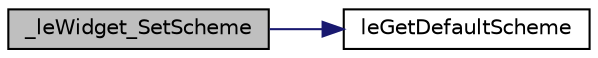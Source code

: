 digraph "_leWidget_SetScheme"
{
 // LATEX_PDF_SIZE
  edge [fontname="Helvetica",fontsize="10",labelfontname="Helvetica",labelfontsize="10"];
  node [fontname="Helvetica",fontsize="10",shape=record];
  rankdir="LR";
  Node1 [label="_leWidget_SetScheme",height=0.2,width=0.4,color="black", fillcolor="grey75", style="filled", fontcolor="black",tooltip=" "];
  Node1 -> Node2 [color="midnightblue",fontsize="10",style="solid",fontname="Helvetica"];
  Node2 [label="leGetDefaultScheme",height=0.2,width=0.4,color="black", fillcolor="white", style="filled",URL="$legato__state_8c.html#aeb09a5a3acc10435b7acda7ba0220cdb",tooltip=" "];
}
